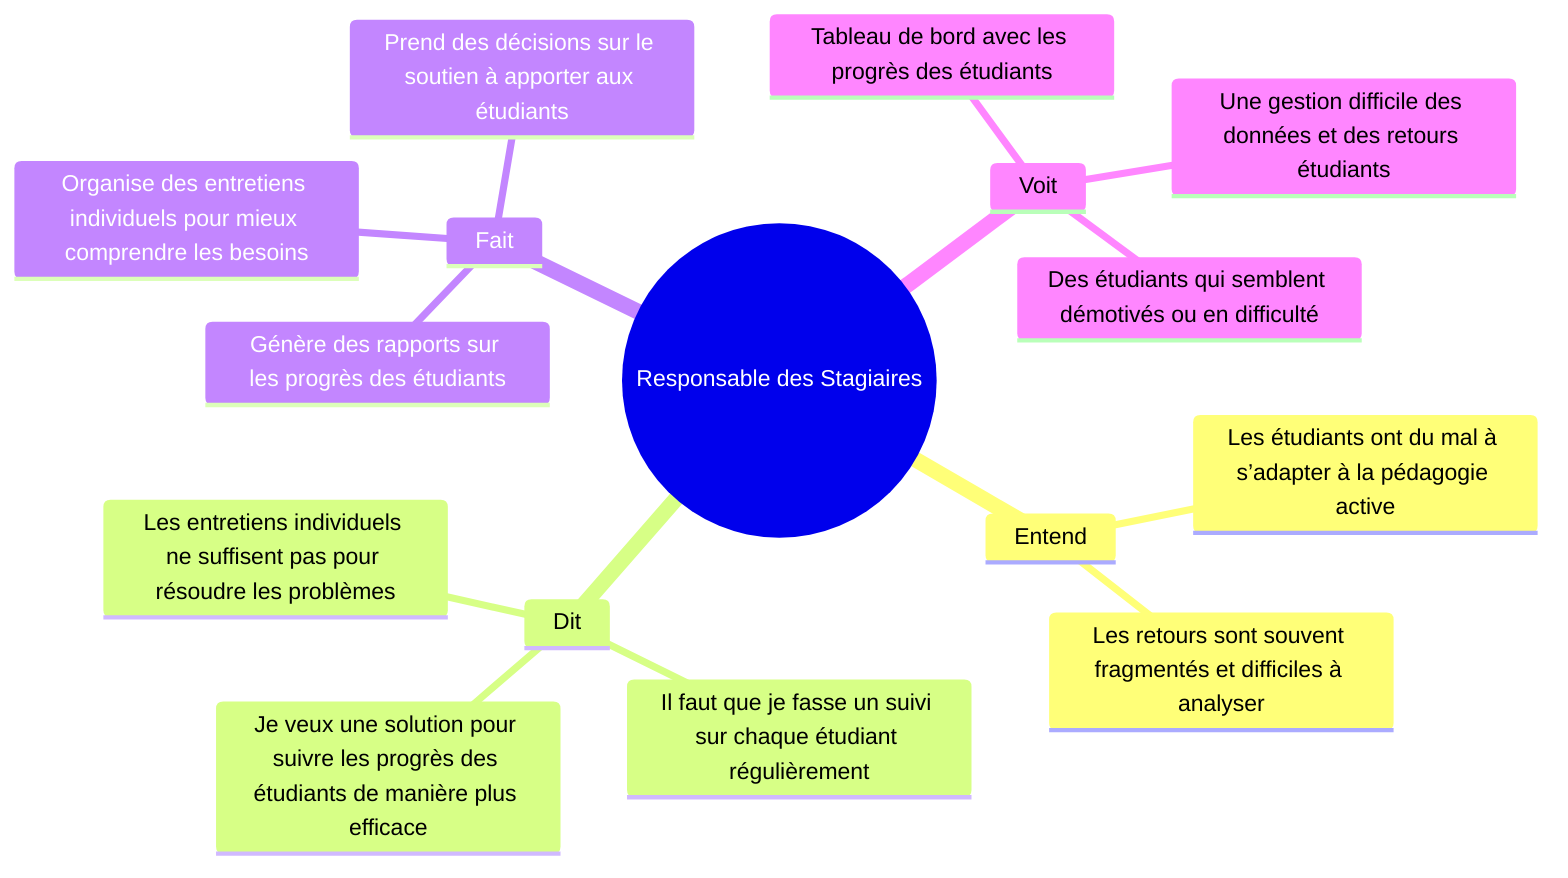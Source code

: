 mindmap
  root((Responsable des Stagiaires))
    Entend
      Les étudiants ont du mal à s’adapter à la pédagogie active
      Les retours sont souvent fragmentés et difficiles à analyser
    Dit
      Je veux une solution pour suivre les progrès des étudiants de manière plus efficace
      Il faut que je fasse un suivi sur chaque étudiant régulièrement
      Les entretiens individuels ne suffisent pas pour résoudre les problèmes
    Fait
      Génère des rapports sur les progrès des étudiants
      Organise des entretiens individuels pour mieux comprendre les besoins
      Prend des décisions sur le soutien à apporter aux étudiants
    Voit
      Tableau de bord avec les progrès des étudiants
      Des étudiants qui semblent démotivés ou en difficulté
      Une gestion difficile des données et des retours étudiants